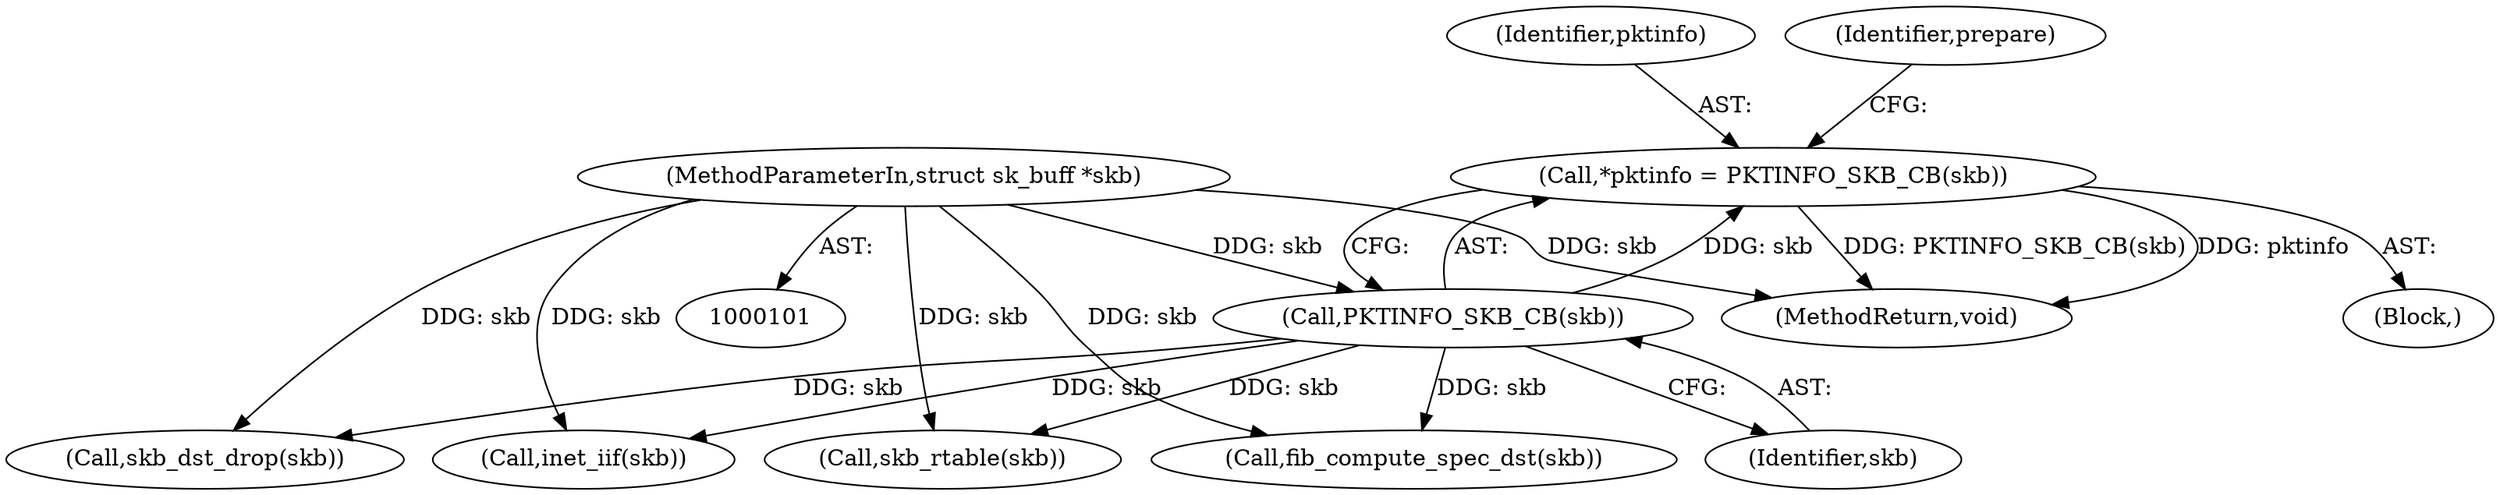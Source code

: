 digraph "0_linux_34b2cef20f19c87999fff3da4071e66937db9644@pointer" {
"1000106" [label="(Call,*pktinfo = PKTINFO_SKB_CB(skb))"];
"1000108" [label="(Call,PKTINFO_SKB_CB(skb))"];
"1000103" [label="(MethodParameterIn,struct sk_buff *skb)"];
"1000109" [label="(Identifier,skb)"];
"1000125" [label="(Call,skb_rtable(skb))"];
"1000107" [label="(Identifier,pktinfo)"];
"1000164" [label="(MethodReturn,void)"];
"1000103" [label="(MethodParameterIn,struct sk_buff *skb)"];
"1000146" [label="(Call,fib_compute_spec_dst(skb))"];
"1000106" [label="(Call,*pktinfo = PKTINFO_SKB_CB(skb))"];
"1000112" [label="(Identifier,prepare)"];
"1000162" [label="(Call,skb_dst_drop(skb))"];
"1000104" [label="(Block,)"];
"1000138" [label="(Call,inet_iif(skb))"];
"1000108" [label="(Call,PKTINFO_SKB_CB(skb))"];
"1000106" -> "1000104"  [label="AST: "];
"1000106" -> "1000108"  [label="CFG: "];
"1000107" -> "1000106"  [label="AST: "];
"1000108" -> "1000106"  [label="AST: "];
"1000112" -> "1000106"  [label="CFG: "];
"1000106" -> "1000164"  [label="DDG: PKTINFO_SKB_CB(skb)"];
"1000106" -> "1000164"  [label="DDG: pktinfo"];
"1000108" -> "1000106"  [label="DDG: skb"];
"1000108" -> "1000109"  [label="CFG: "];
"1000109" -> "1000108"  [label="AST: "];
"1000103" -> "1000108"  [label="DDG: skb"];
"1000108" -> "1000125"  [label="DDG: skb"];
"1000108" -> "1000138"  [label="DDG: skb"];
"1000108" -> "1000146"  [label="DDG: skb"];
"1000108" -> "1000162"  [label="DDG: skb"];
"1000103" -> "1000101"  [label="AST: "];
"1000103" -> "1000164"  [label="DDG: skb"];
"1000103" -> "1000125"  [label="DDG: skb"];
"1000103" -> "1000138"  [label="DDG: skb"];
"1000103" -> "1000146"  [label="DDG: skb"];
"1000103" -> "1000162"  [label="DDG: skb"];
}
